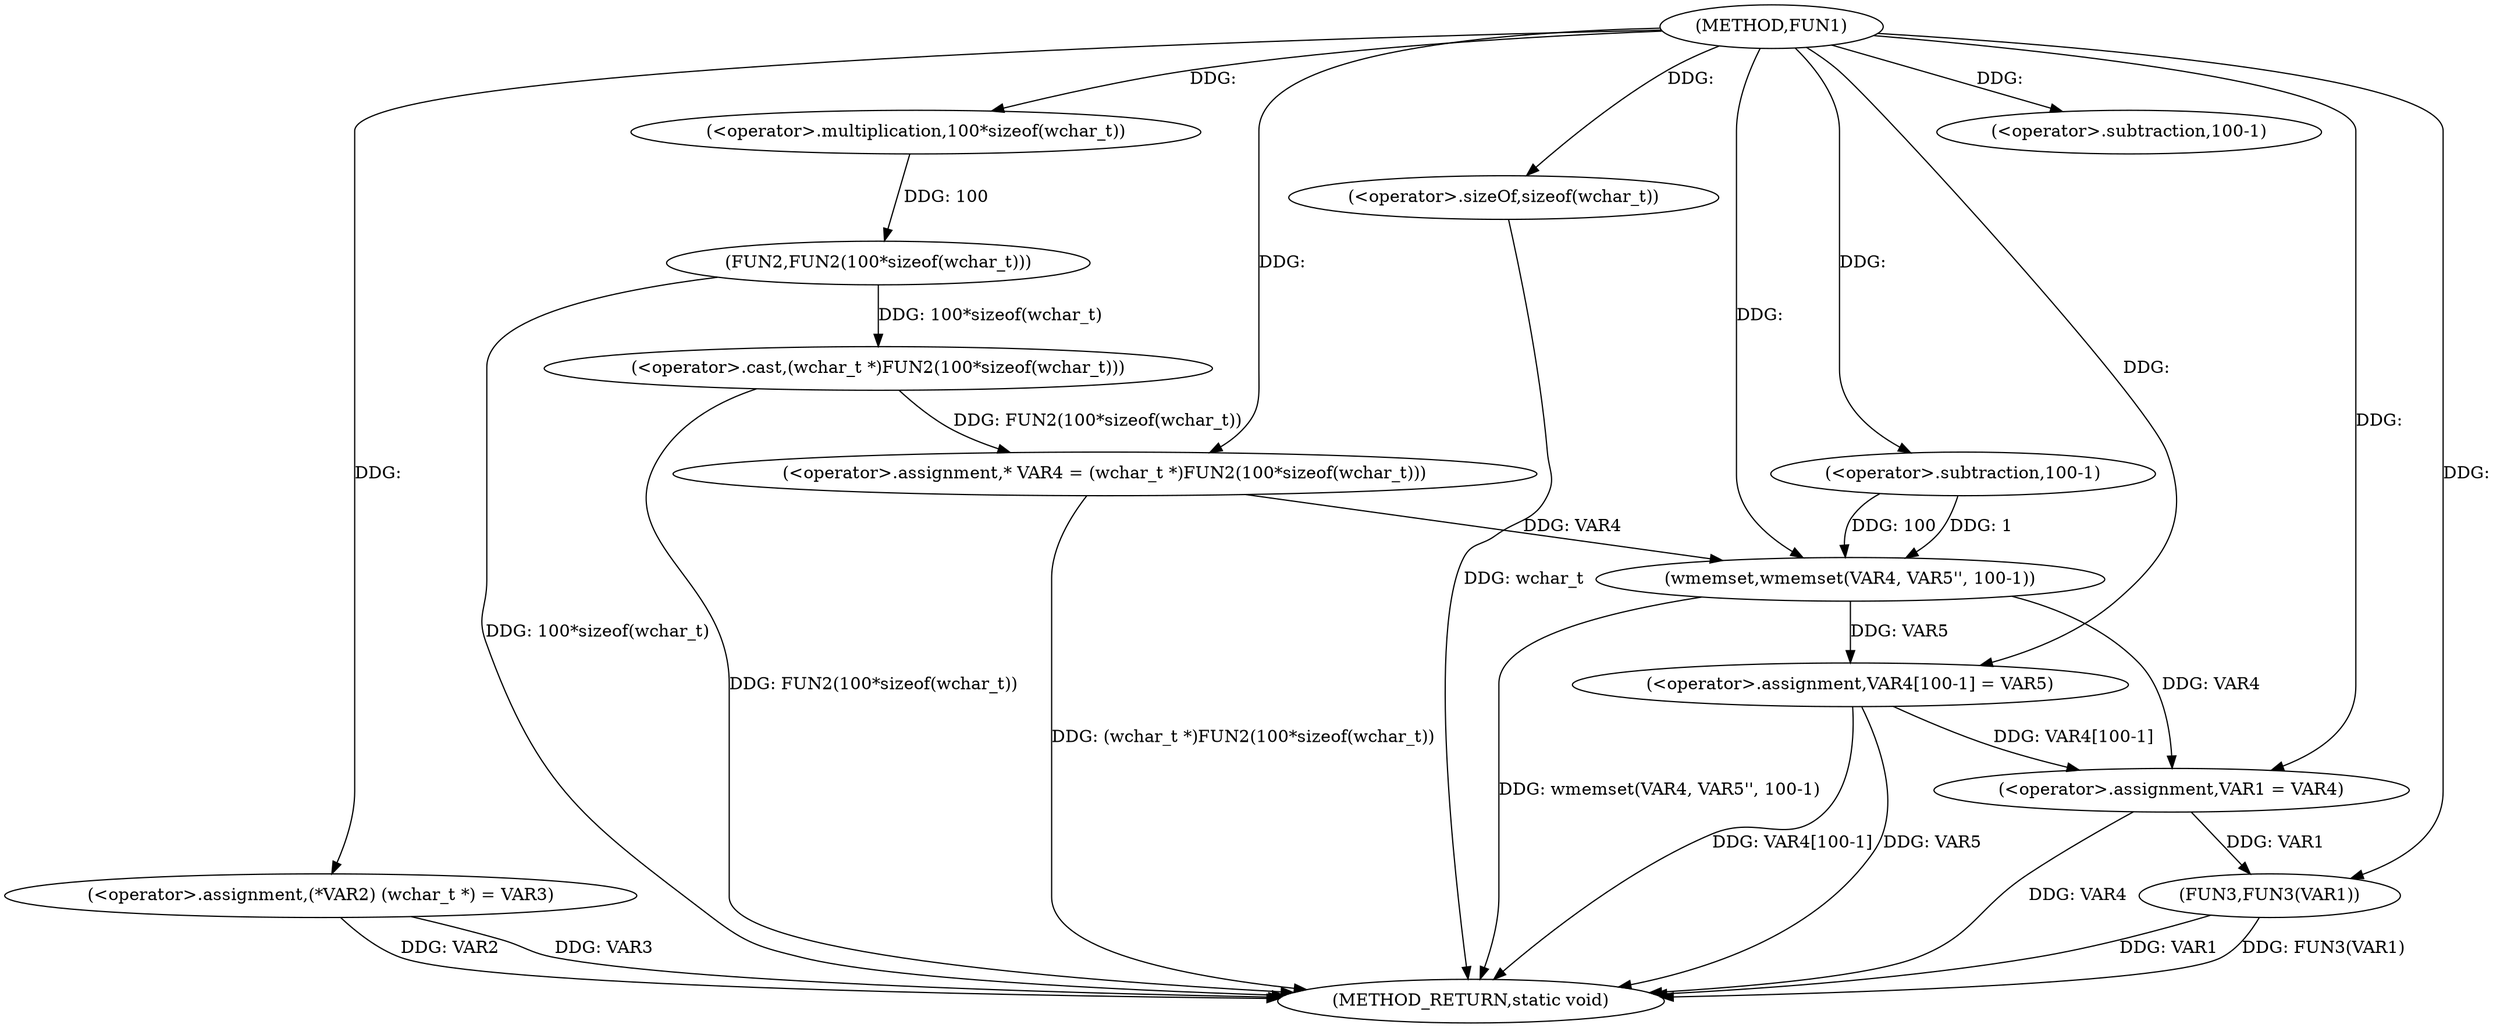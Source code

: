 digraph FUN1 {  
"1000100" [label = "(METHOD,FUN1)" ]
"1000135" [label = "(METHOD_RETURN,static void)" ]
"1000104" [label = "(<operator>.assignment,(*VAR2) (wchar_t *) = VAR3)" ]
"1000108" [label = "(<operator>.assignment,* VAR4 = (wchar_t *)FUN2(100*sizeof(wchar_t)))" ]
"1000110" [label = "(<operator>.cast,(wchar_t *)FUN2(100*sizeof(wchar_t)))" ]
"1000112" [label = "(FUN2,FUN2(100*sizeof(wchar_t)))" ]
"1000113" [label = "(<operator>.multiplication,100*sizeof(wchar_t))" ]
"1000115" [label = "(<operator>.sizeOf,sizeof(wchar_t))" ]
"1000117" [label = "(wmemset,wmemset(VAR4, VAR5'', 100-1))" ]
"1000120" [label = "(<operator>.subtraction,100-1)" ]
"1000123" [label = "(<operator>.assignment,VAR4[100-1] = VAR5)" ]
"1000126" [label = "(<operator>.subtraction,100-1)" ]
"1000130" [label = "(<operator>.assignment,VAR1 = VAR4)" ]
"1000133" [label = "(FUN3,FUN3(VAR1))" ]
  "1000117" -> "1000135"  [ label = "DDG: wmemset(VAR4, VAR5'', 100-1)"] 
  "1000104" -> "1000135"  [ label = "DDG: VAR2"] 
  "1000115" -> "1000135"  [ label = "DDG: wchar_t"] 
  "1000104" -> "1000135"  [ label = "DDG: VAR3"] 
  "1000123" -> "1000135"  [ label = "DDG: VAR4[100-1]"] 
  "1000130" -> "1000135"  [ label = "DDG: VAR4"] 
  "1000123" -> "1000135"  [ label = "DDG: VAR5"] 
  "1000133" -> "1000135"  [ label = "DDG: VAR1"] 
  "1000133" -> "1000135"  [ label = "DDG: FUN3(VAR1)"] 
  "1000110" -> "1000135"  [ label = "DDG: FUN2(100*sizeof(wchar_t))"] 
  "1000112" -> "1000135"  [ label = "DDG: 100*sizeof(wchar_t)"] 
  "1000108" -> "1000135"  [ label = "DDG: (wchar_t *)FUN2(100*sizeof(wchar_t))"] 
  "1000100" -> "1000104"  [ label = "DDG: "] 
  "1000110" -> "1000108"  [ label = "DDG: FUN2(100*sizeof(wchar_t))"] 
  "1000100" -> "1000108"  [ label = "DDG: "] 
  "1000112" -> "1000110"  [ label = "DDG: 100*sizeof(wchar_t)"] 
  "1000113" -> "1000112"  [ label = "DDG: 100"] 
  "1000100" -> "1000113"  [ label = "DDG: "] 
  "1000100" -> "1000115"  [ label = "DDG: "] 
  "1000108" -> "1000117"  [ label = "DDG: VAR4"] 
  "1000100" -> "1000117"  [ label = "DDG: "] 
  "1000120" -> "1000117"  [ label = "DDG: 100"] 
  "1000120" -> "1000117"  [ label = "DDG: 1"] 
  "1000100" -> "1000120"  [ label = "DDG: "] 
  "1000117" -> "1000123"  [ label = "DDG: VAR5"] 
  "1000100" -> "1000123"  [ label = "DDG: "] 
  "1000100" -> "1000126"  [ label = "DDG: "] 
  "1000117" -> "1000130"  [ label = "DDG: VAR4"] 
  "1000123" -> "1000130"  [ label = "DDG: VAR4[100-1]"] 
  "1000100" -> "1000130"  [ label = "DDG: "] 
  "1000130" -> "1000133"  [ label = "DDG: VAR1"] 
  "1000100" -> "1000133"  [ label = "DDG: "] 
}
